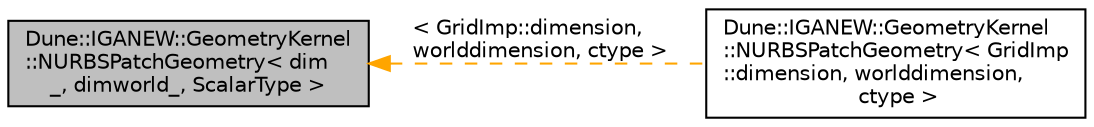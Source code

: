 digraph "Dune::IGANEW::GeometryKernel::NURBSPatchGeometry&lt; dim_, dimworld_, ScalarType &gt;"
{
 // LATEX_PDF_SIZE
  edge [fontname="Helvetica",fontsize="10",labelfontname="Helvetica",labelfontsize="10"];
  node [fontname="Helvetica",fontsize="10",shape=record];
  rankdir="LR";
  Node1 [label="Dune::IGANEW::GeometryKernel\l::NURBSPatchGeometry\< dim\l_, dimworld_, ScalarType \>",height=0.2,width=0.4,color="black", fillcolor="grey75", style="filled", fontcolor="black",tooltip=" "];
  Node1 -> Node2 [dir="back",color="orange",fontsize="10",style="dashed",label=" \< GridImp::dimension,\l worlddimension, ctype \>" ,fontname="Helvetica"];
  Node2 [label="Dune::IGANEW::GeometryKernel\l::NURBSPatchGeometry\< GridImp\l::dimension, worlddimension,\l ctype \>",height=0.2,width=0.4,color="black", fillcolor="white", style="filled",URL="$d0/dc8/a01124.html",tooltip=" "];
}
